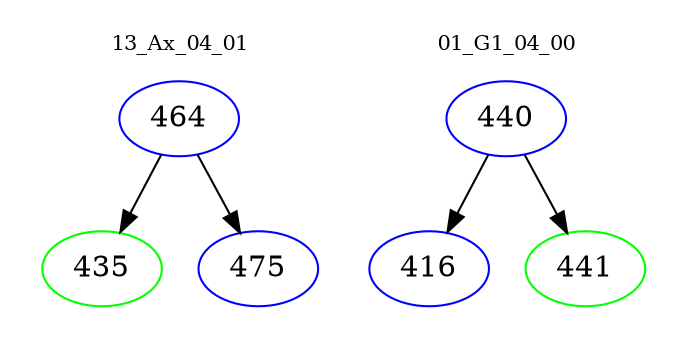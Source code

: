 digraph{
subgraph cluster_0 {
color = white
label = "13_Ax_04_01";
fontsize=10;
T0_464 [label="464", color="blue"]
T0_464 -> T0_435 [color="black"]
T0_435 [label="435", color="green"]
T0_464 -> T0_475 [color="black"]
T0_475 [label="475", color="blue"]
}
subgraph cluster_1 {
color = white
label = "01_G1_04_00";
fontsize=10;
T1_440 [label="440", color="blue"]
T1_440 -> T1_416 [color="black"]
T1_416 [label="416", color="blue"]
T1_440 -> T1_441 [color="black"]
T1_441 [label="441", color="green"]
}
}
